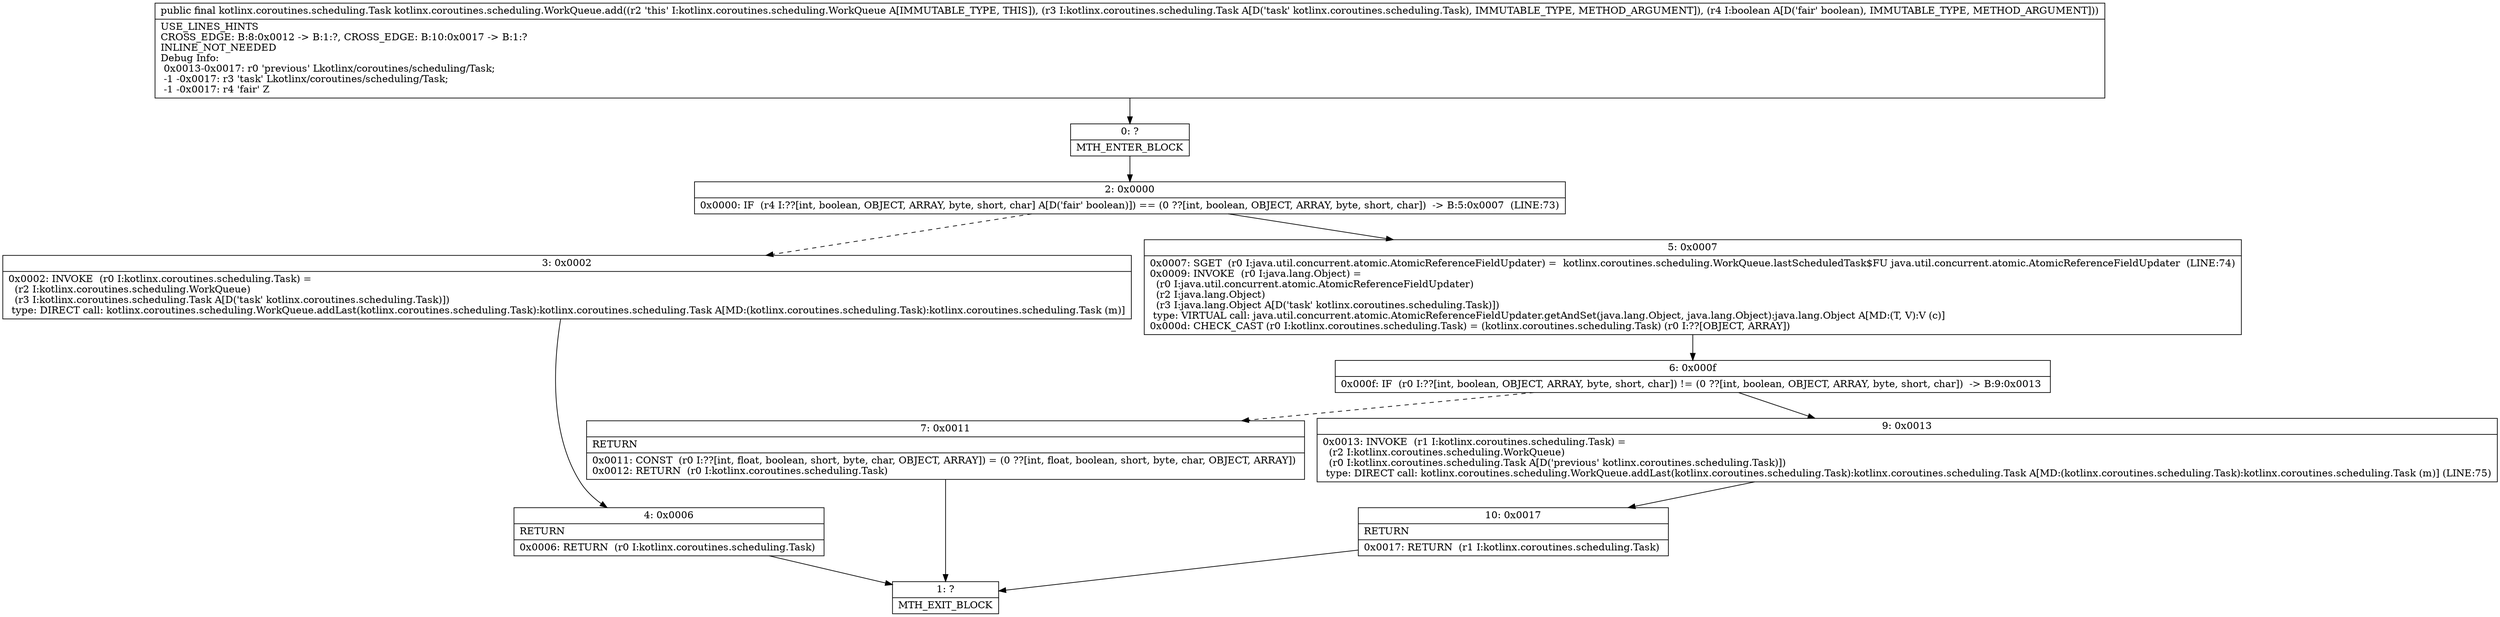 digraph "CFG forkotlinx.coroutines.scheduling.WorkQueue.add(Lkotlinx\/coroutines\/scheduling\/Task;Z)Lkotlinx\/coroutines\/scheduling\/Task;" {
Node_0 [shape=record,label="{0\:\ ?|MTH_ENTER_BLOCK\l}"];
Node_2 [shape=record,label="{2\:\ 0x0000|0x0000: IF  (r4 I:??[int, boolean, OBJECT, ARRAY, byte, short, char] A[D('fair' boolean)]) == (0 ??[int, boolean, OBJECT, ARRAY, byte, short, char])  \-\> B:5:0x0007  (LINE:73)\l}"];
Node_3 [shape=record,label="{3\:\ 0x0002|0x0002: INVOKE  (r0 I:kotlinx.coroutines.scheduling.Task) = \l  (r2 I:kotlinx.coroutines.scheduling.WorkQueue)\l  (r3 I:kotlinx.coroutines.scheduling.Task A[D('task' kotlinx.coroutines.scheduling.Task)])\l type: DIRECT call: kotlinx.coroutines.scheduling.WorkQueue.addLast(kotlinx.coroutines.scheduling.Task):kotlinx.coroutines.scheduling.Task A[MD:(kotlinx.coroutines.scheduling.Task):kotlinx.coroutines.scheduling.Task (m)]\l}"];
Node_4 [shape=record,label="{4\:\ 0x0006|RETURN\l|0x0006: RETURN  (r0 I:kotlinx.coroutines.scheduling.Task) \l}"];
Node_1 [shape=record,label="{1\:\ ?|MTH_EXIT_BLOCK\l}"];
Node_5 [shape=record,label="{5\:\ 0x0007|0x0007: SGET  (r0 I:java.util.concurrent.atomic.AtomicReferenceFieldUpdater) =  kotlinx.coroutines.scheduling.WorkQueue.lastScheduledTask$FU java.util.concurrent.atomic.AtomicReferenceFieldUpdater  (LINE:74)\l0x0009: INVOKE  (r0 I:java.lang.Object) = \l  (r0 I:java.util.concurrent.atomic.AtomicReferenceFieldUpdater)\l  (r2 I:java.lang.Object)\l  (r3 I:java.lang.Object A[D('task' kotlinx.coroutines.scheduling.Task)])\l type: VIRTUAL call: java.util.concurrent.atomic.AtomicReferenceFieldUpdater.getAndSet(java.lang.Object, java.lang.Object):java.lang.Object A[MD:(T, V):V (c)]\l0x000d: CHECK_CAST (r0 I:kotlinx.coroutines.scheduling.Task) = (kotlinx.coroutines.scheduling.Task) (r0 I:??[OBJECT, ARRAY]) \l}"];
Node_6 [shape=record,label="{6\:\ 0x000f|0x000f: IF  (r0 I:??[int, boolean, OBJECT, ARRAY, byte, short, char]) != (0 ??[int, boolean, OBJECT, ARRAY, byte, short, char])  \-\> B:9:0x0013 \l}"];
Node_7 [shape=record,label="{7\:\ 0x0011|RETURN\l|0x0011: CONST  (r0 I:??[int, float, boolean, short, byte, char, OBJECT, ARRAY]) = (0 ??[int, float, boolean, short, byte, char, OBJECT, ARRAY]) \l0x0012: RETURN  (r0 I:kotlinx.coroutines.scheduling.Task) \l}"];
Node_9 [shape=record,label="{9\:\ 0x0013|0x0013: INVOKE  (r1 I:kotlinx.coroutines.scheduling.Task) = \l  (r2 I:kotlinx.coroutines.scheduling.WorkQueue)\l  (r0 I:kotlinx.coroutines.scheduling.Task A[D('previous' kotlinx.coroutines.scheduling.Task)])\l type: DIRECT call: kotlinx.coroutines.scheduling.WorkQueue.addLast(kotlinx.coroutines.scheduling.Task):kotlinx.coroutines.scheduling.Task A[MD:(kotlinx.coroutines.scheduling.Task):kotlinx.coroutines.scheduling.Task (m)] (LINE:75)\l}"];
Node_10 [shape=record,label="{10\:\ 0x0017|RETURN\l|0x0017: RETURN  (r1 I:kotlinx.coroutines.scheduling.Task) \l}"];
MethodNode[shape=record,label="{public final kotlinx.coroutines.scheduling.Task kotlinx.coroutines.scheduling.WorkQueue.add((r2 'this' I:kotlinx.coroutines.scheduling.WorkQueue A[IMMUTABLE_TYPE, THIS]), (r3 I:kotlinx.coroutines.scheduling.Task A[D('task' kotlinx.coroutines.scheduling.Task), IMMUTABLE_TYPE, METHOD_ARGUMENT]), (r4 I:boolean A[D('fair' boolean), IMMUTABLE_TYPE, METHOD_ARGUMENT]))  | USE_LINES_HINTS\lCROSS_EDGE: B:8:0x0012 \-\> B:1:?, CROSS_EDGE: B:10:0x0017 \-\> B:1:?\lINLINE_NOT_NEEDED\lDebug Info:\l  0x0013\-0x0017: r0 'previous' Lkotlinx\/coroutines\/scheduling\/Task;\l  \-1 \-0x0017: r3 'task' Lkotlinx\/coroutines\/scheduling\/Task;\l  \-1 \-0x0017: r4 'fair' Z\l}"];
MethodNode -> Node_0;Node_0 -> Node_2;
Node_2 -> Node_3[style=dashed];
Node_2 -> Node_5;
Node_3 -> Node_4;
Node_4 -> Node_1;
Node_5 -> Node_6;
Node_6 -> Node_7[style=dashed];
Node_6 -> Node_9;
Node_7 -> Node_1;
Node_9 -> Node_10;
Node_10 -> Node_1;
}

